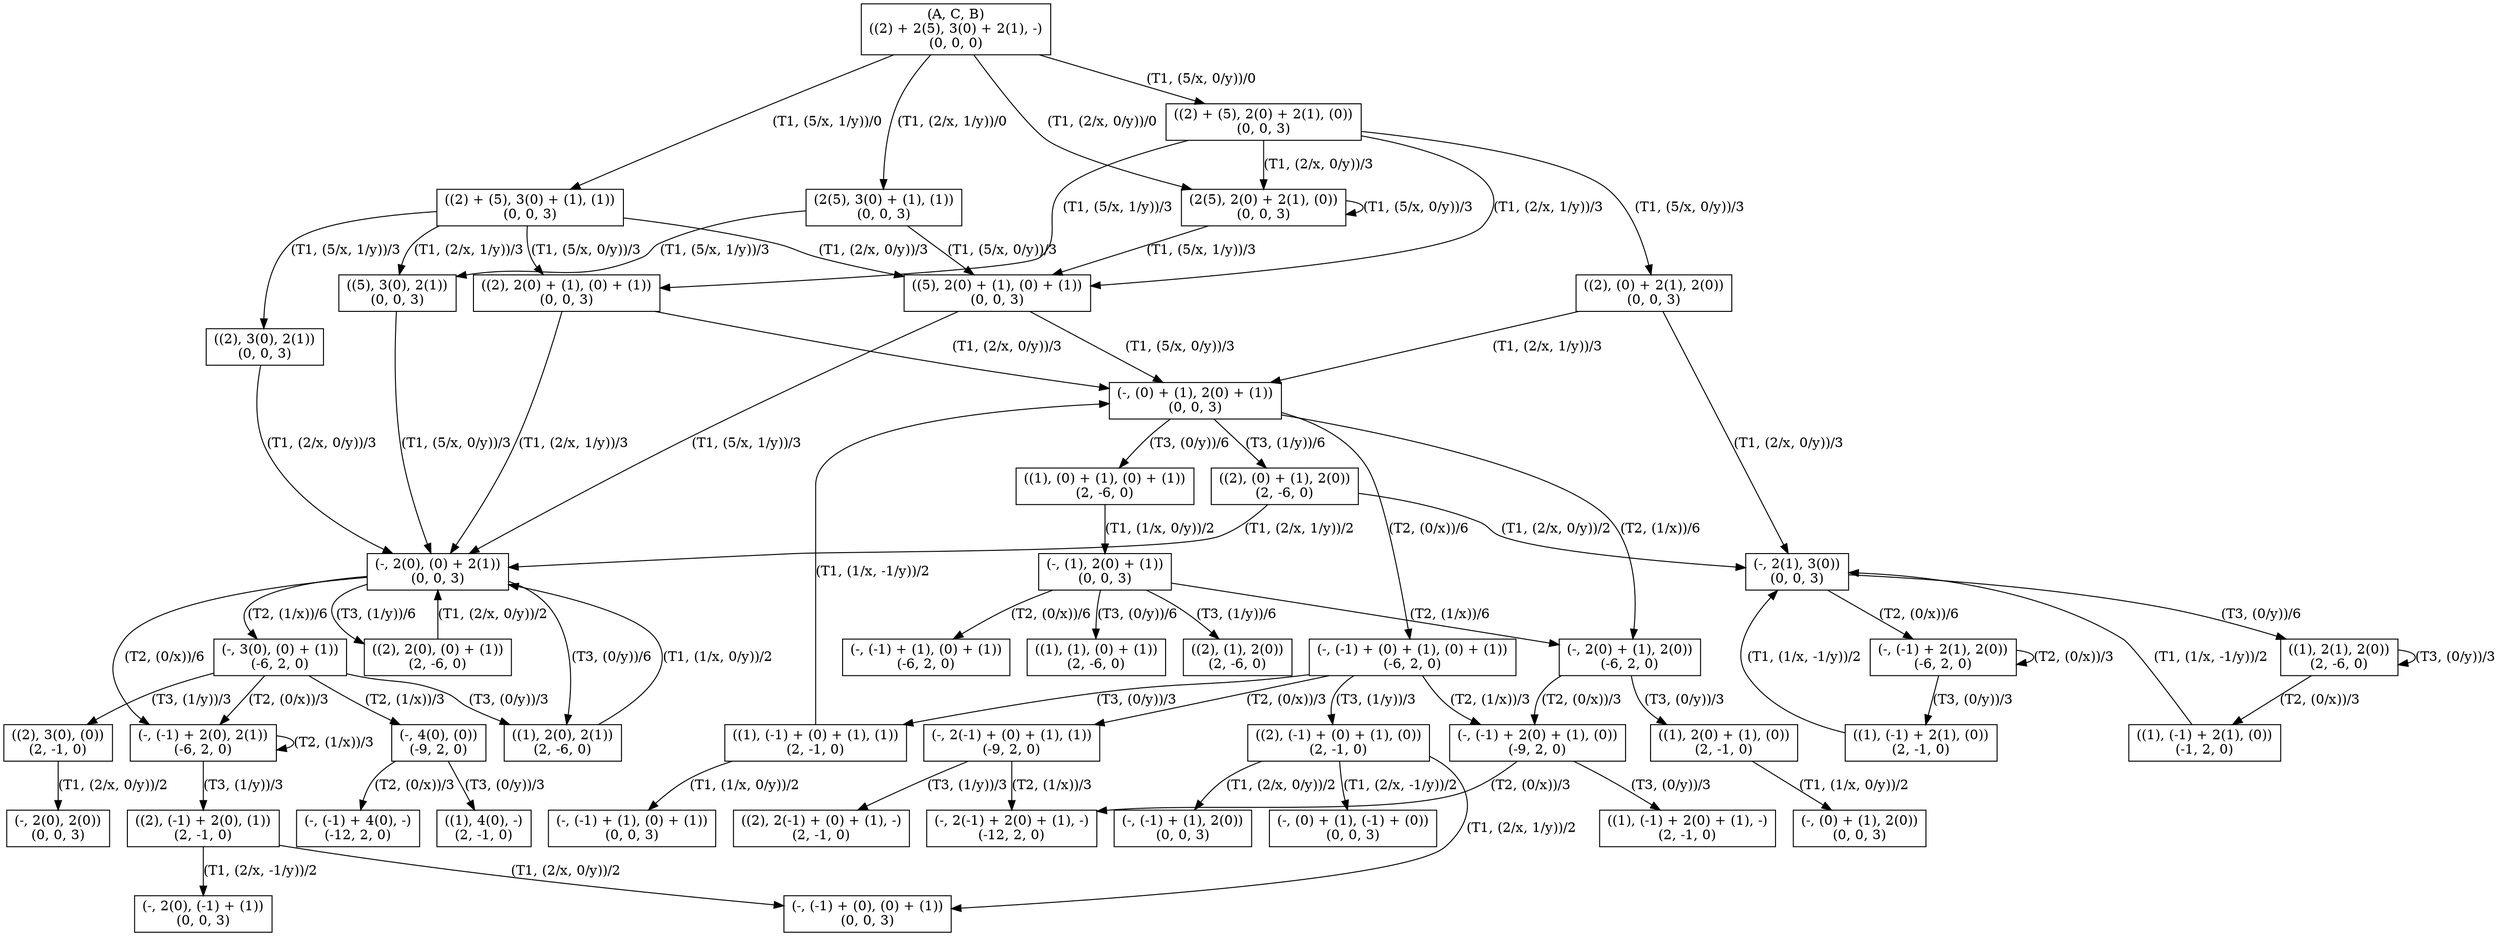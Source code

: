digraph G {
	rankdir=TB;
	0 [label = "(A, C, B)\n((2) + 2(5), 3(0) + 2(1), -)\n(0, 0, 0)" shape=box];
	1 [label = "(2(5), 2(0) + 2(1), (0))\n(0, 0, 3)" shape=box];
	2 [label = "(2(5), 3(0) + (1), (1))\n(0, 0, 3)" shape=box];
	3 [label = "((2) + (5), 2(0) + 2(1), (0))\n(0, 0, 3)" shape=box];
	4 [label = "((2) + (5), 3(0) + (1), (1))\n(0, 0, 3)" shape=box];
	5 [label = "((5), 2(0) + (1), (0) + (1))\n(0, 0, 3)" shape=box];
	6 [label = "((5), 3(0), 2(1))\n(0, 0, 3)" shape=box];
	7 [label = "((2), (0) + 2(1), 2(0))\n(0, 0, 3)" shape=box];
	8 [label = "((2), 2(0) + (1), (0) + (1))\n(0, 0, 3)" shape=box];
	9 [label = "((2), 3(0), 2(1))\n(0, 0, 3)" shape=box];
	10 [label = "(-, (0) + (1), 2(0) + (1))\n(0, 0, 3)" shape=box];
	11 [label = "(-, 2(0), (0) + 2(1))\n(0, 0, 3)" shape=box];
	12 [label = "(-, 2(1), 3(0))\n(0, 0, 3)" shape=box];
	13 [label = "(-, (-1) + (0) + (1), (0) + (1))\n(-6, 2, 0)" shape=box];
	14 [label = "(-, 2(0) + (1), 2(0))\n(-6, 2, 0)" shape=box];
	15 [label = "((1), (0) + (1), (0) + (1))\n(2, -6, 0)" shape=box];
	16 [label = "((2), (0) + (1), 2(0))\n(2, -6, 0)" shape=box];
	17 [label = "(-, (-1) + 2(0), 2(1))\n(-6, 2, 0)" shape=box];
	18 [label = "(-, 3(0), (0) + (1))\n(-6, 2, 0)" shape=box];
	19 [label = "((1), 2(0), 2(1))\n(2, -6, 0)" shape=box];
	20 [label = "((2), 2(0), (0) + (1))\n(2, -6, 0)" shape=box];
	21 [label = "(-, (-1) + 2(1), 2(0))\n(-6, 2, 0)" shape=box];
	22 [label = "((1), 2(1), 2(0))\n(2, -6, 0)" shape=box];
	23 [label = "(-, 2(-1) + (0) + (1), (1))\n(-9, 2, 0)" shape=box];
	24 [label = "(-, (-1) + 2(0) + (1), (0))\n(-9, 2, 0)" shape=box];
	25 [label = "((1), (-1) + (0) + (1), (1))\n(2, -1, 0)" shape=box];
	26 [label = "((2), (-1) + (0) + (1), (0))\n(2, -1, 0)" shape=box];
	27 [label = "((1), 2(0) + (1), (0))\n(2, -1, 0)" shape=box];
	28 [label = "(-, (1), 2(0) + (1))\n(0, 0, 3)" shape=box];
	29 [label = "((2), (-1) + 2(0), (1))\n(2, -1, 0)" shape=box];
	30 [label = "(-, 4(0), (0))\n(-9, 2, 0)" shape=box];
	31 [label = "((2), 3(0), (0))\n(2, -1, 0)" shape=box];
	32 [label = "((1), (-1) + 2(1), (0))\n(2, -1, 0)" shape=box];
	33 [label = "((1), (-1) + 2(1), (0))\n(-1, 2, 0)" shape=box];
	34 [label = "(-, 2(-1) + 2(0) + (1), -)\n(-12, 2, 0)" shape=box];
	35 [label = "((2), 2(-1) + (0) + (1), -)\n(2, -1, 0)" shape=box];
	36 [label = "((1), (-1) + 2(0) + (1), -)\n(2, -1, 0)" shape=box];
	37 [label = "(-, (-1) + (1), (0) + (1))\n(0, 0, 3)" shape=box];
	38 [label = "(-, (0) + (1), (-1) + (0))\n(0, 0, 3)" shape=box];
	39 [label = "(-, (-1) + (1), 2(0))\n(0, 0, 3)" shape=box];
	40 [label = "(-, (-1) + (0), (0) + (1))\n(0, 0, 3)" shape=box];
	41 [label = "(-, (0) + (1), 2(0))\n(0, 0, 3)" shape=box];
	42 [label = "(-, (-1) + (1), (0) + (1))\n(-6, 2, 0)" shape=box];
	43 [label = "((1), (1), (0) + (1))\n(2, -6, 0)" shape=box];
	44 [label = "((2), (1), 2(0))\n(2, -6, 0)" shape=box];
	45 [label = "(-, 2(0), (-1) + (1))\n(0, 0, 3)" shape=box];
	46 [label = "(-, (-1) + 4(0), -)\n(-12, 2, 0)" shape=box];
	47 [label = "((1), 4(0), -)\n(2, -1, 0)" shape=box];
	48 [label = "(-, 2(0), 2(0))\n(0, 0, 3)" shape=box];
	0 -> 1 [label = "(T1, (2/x, 0/y))/0"];
	0 -> 2 [label = "(T1, (2/x, 1/y))/0"];
	0 -> 3 [label = "(T1, (5/x, 0/y))/0"];
	0 -> 4 [label = "(T1, (5/x, 1/y))/0"];
	1 -> 1 [label = "(T1, (5/x, 0/y))/3"];
	1 -> 5 [label = "(T1, (5/x, 1/y))/3"];
	2 -> 5 [label = "(T1, (5/x, 0/y))/3"];
	2 -> 6 [label = "(T1, (5/x, 1/y))/3"];
	3 -> 1 [label = "(T1, (2/x, 0/y))/3"];
	3 -> 5 [label = "(T1, (2/x, 1/y))/3"];
	3 -> 7 [label = "(T1, (5/x, 0/y))/3"];
	3 -> 8 [label = "(T1, (5/x, 1/y))/3"];
	4 -> 5 [label = "(T1, (2/x, 0/y))/3"];
	4 -> 6 [label = "(T1, (2/x, 1/y))/3"];
	4 -> 8 [label = "(T1, (5/x, 0/y))/3"];
	4 -> 9 [label = "(T1, (5/x, 1/y))/3"];
	5 -> 10 [label = "(T1, (5/x, 0/y))/3"];
	5 -> 11 [label = "(T1, (5/x, 1/y))/3"];
	6 -> 11 [label = "(T1, (5/x, 0/y))/3"];
	7 -> 12 [label = "(T1, (2/x, 0/y))/3"];
	7 -> 10 [label = "(T1, (2/x, 1/y))/3"];
	8 -> 10 [label = "(T1, (2/x, 0/y))/3"];
	8 -> 11 [label = "(T1, (2/x, 1/y))/3"];
	9 -> 11 [label = "(T1, (2/x, 0/y))/3"];
	10 -> 13 [label = "(T2, (0/x))/6"];
	10 -> 14 [label = "(T2, (1/x))/6"];
	10 -> 15 [label = "(T3, (0/y))/6"];
	10 -> 16 [label = "(T3, (1/y))/6"];
	11 -> 17 [label = "(T2, (0/x))/6"];
	11 -> 18 [label = "(T2, (1/x))/6"];
	11 -> 19 [label = "(T3, (0/y))/6"];
	11 -> 20 [label = "(T3, (1/y))/6"];
	12 -> 21 [label = "(T2, (0/x))/6"];
	12 -> 22 [label = "(T3, (0/y))/6"];
	13 -> 23 [label = "(T2, (0/x))/3"];
	13 -> 24 [label = "(T2, (1/x))/3"];
	13 -> 25 [label = "(T3, (0/y))/3"];
	13 -> 26 [label = "(T3, (1/y))/3"];
	14 -> 24 [label = "(T2, (0/x))/3"];
	14 -> 27 [label = "(T3, (0/y))/3"];
	15 -> 28 [label = "(T1, (1/x, 0/y))/2"];
	16 -> 12 [label = "(T1, (2/x, 0/y))/2"];
	16 -> 11 [label = "(T1, (2/x, 1/y))/2"];
	17 -> 17 [label = "(T2, (1/x))/3"];
	17 -> 29 [label = "(T3, (1/y))/3"];
	18 -> 17 [label = "(T2, (0/x))/3"];
	18 -> 30 [label = "(T2, (1/x))/3"];
	18 -> 19 [label = "(T3, (0/y))/3"];
	18 -> 31 [label = "(T3, (1/y))/3"];
	19 -> 11 [label = "(T1, (1/x, 0/y))/2"];
	20 -> 11 [label = "(T1, (2/x, 0/y))/2"];
	21 -> 21 [label = "(T2, (0/x))/3"];
	21 -> 32 [label = "(T3, (0/y))/3"];
	22 -> 33 [label = "(T2, (0/x))/3"];
	22 -> 22 [label = "(T3, (0/y))/3"];
	23 -> 34 [label = "(T2, (1/x))/3"];
	23 -> 35 [label = "(T3, (1/y))/3"];
	24 -> 34 [label = "(T2, (0/x))/3"];
	24 -> 36 [label = "(T3, (0/y))/3"];
	25 -> 10 [label = "(T1, (1/x, -1/y))/2"];
	25 -> 37 [label = "(T1, (1/x, 0/y))/2"];
	26 -> 38 [label = "(T1, (2/x, -1/y))/2"];
	26 -> 39 [label = "(T1, (2/x, 0/y))/2"];
	26 -> 40 [label = "(T1, (2/x, 1/y))/2"];
	27 -> 41 [label = "(T1, (1/x, 0/y))/2"];
	28 -> 42 [label = "(T2, (0/x))/6"];
	28 -> 14 [label = "(T2, (1/x))/6"];
	28 -> 43 [label = "(T3, (0/y))/6"];
	28 -> 44 [label = "(T3, (1/y))/6"];
	29 -> 45 [label = "(T1, (2/x, -1/y))/2"];
	29 -> 40 [label = "(T1, (2/x, 0/y))/2"];
	30 -> 46 [label = "(T2, (0/x))/3"];
	30 -> 47 [label = "(T3, (0/y))/3"];
	31 -> 48 [label = "(T1, (2/x, 0/y))/2"];
	32 -> 12 [label = "(T1, (1/x, -1/y))/2"];
	33 -> 12 [label = "(T1, (1/x, -1/y))/2"];
}
